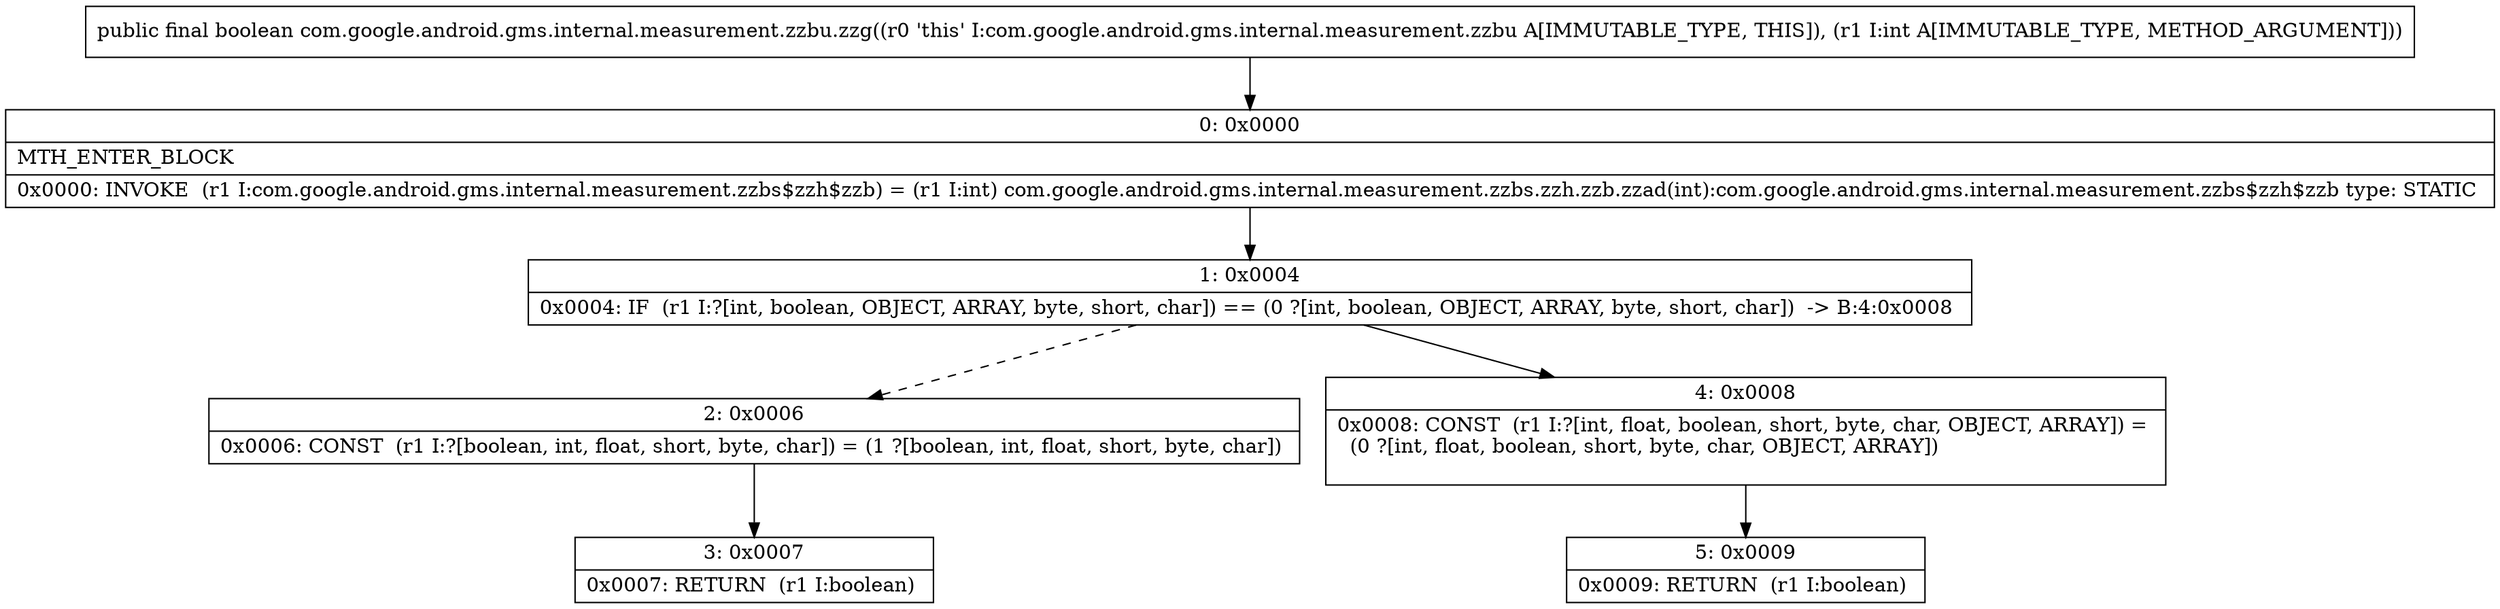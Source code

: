 digraph "CFG forcom.google.android.gms.internal.measurement.zzbu.zzg(I)Z" {
Node_0 [shape=record,label="{0\:\ 0x0000|MTH_ENTER_BLOCK\l|0x0000: INVOKE  (r1 I:com.google.android.gms.internal.measurement.zzbs$zzh$zzb) = (r1 I:int) com.google.android.gms.internal.measurement.zzbs.zzh.zzb.zzad(int):com.google.android.gms.internal.measurement.zzbs$zzh$zzb type: STATIC \l}"];
Node_1 [shape=record,label="{1\:\ 0x0004|0x0004: IF  (r1 I:?[int, boolean, OBJECT, ARRAY, byte, short, char]) == (0 ?[int, boolean, OBJECT, ARRAY, byte, short, char])  \-\> B:4:0x0008 \l}"];
Node_2 [shape=record,label="{2\:\ 0x0006|0x0006: CONST  (r1 I:?[boolean, int, float, short, byte, char]) = (1 ?[boolean, int, float, short, byte, char]) \l}"];
Node_3 [shape=record,label="{3\:\ 0x0007|0x0007: RETURN  (r1 I:boolean) \l}"];
Node_4 [shape=record,label="{4\:\ 0x0008|0x0008: CONST  (r1 I:?[int, float, boolean, short, byte, char, OBJECT, ARRAY]) = \l  (0 ?[int, float, boolean, short, byte, char, OBJECT, ARRAY])\l \l}"];
Node_5 [shape=record,label="{5\:\ 0x0009|0x0009: RETURN  (r1 I:boolean) \l}"];
MethodNode[shape=record,label="{public final boolean com.google.android.gms.internal.measurement.zzbu.zzg((r0 'this' I:com.google.android.gms.internal.measurement.zzbu A[IMMUTABLE_TYPE, THIS]), (r1 I:int A[IMMUTABLE_TYPE, METHOD_ARGUMENT])) }"];
MethodNode -> Node_0;
Node_0 -> Node_1;
Node_1 -> Node_2[style=dashed];
Node_1 -> Node_4;
Node_2 -> Node_3;
Node_4 -> Node_5;
}

